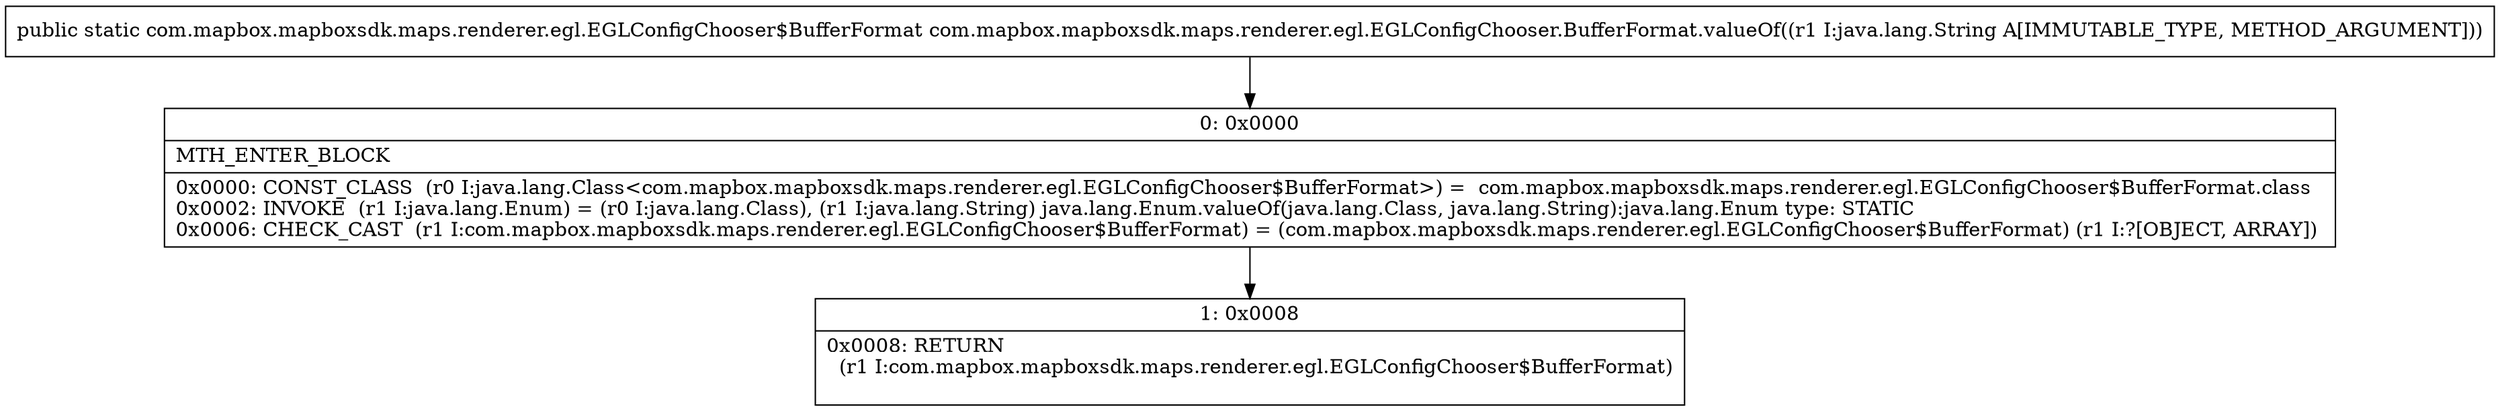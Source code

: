 digraph "CFG forcom.mapbox.mapboxsdk.maps.renderer.egl.EGLConfigChooser.BufferFormat.valueOf(Ljava\/lang\/String;)Lcom\/mapbox\/mapboxsdk\/maps\/renderer\/egl\/EGLConfigChooser$BufferFormat;" {
Node_0 [shape=record,label="{0\:\ 0x0000|MTH_ENTER_BLOCK\l|0x0000: CONST_CLASS  (r0 I:java.lang.Class\<com.mapbox.mapboxsdk.maps.renderer.egl.EGLConfigChooser$BufferFormat\>) =  com.mapbox.mapboxsdk.maps.renderer.egl.EGLConfigChooser$BufferFormat.class \l0x0002: INVOKE  (r1 I:java.lang.Enum) = (r0 I:java.lang.Class), (r1 I:java.lang.String) java.lang.Enum.valueOf(java.lang.Class, java.lang.String):java.lang.Enum type: STATIC \l0x0006: CHECK_CAST  (r1 I:com.mapbox.mapboxsdk.maps.renderer.egl.EGLConfigChooser$BufferFormat) = (com.mapbox.mapboxsdk.maps.renderer.egl.EGLConfigChooser$BufferFormat) (r1 I:?[OBJECT, ARRAY]) \l}"];
Node_1 [shape=record,label="{1\:\ 0x0008|0x0008: RETURN  \l  (r1 I:com.mapbox.mapboxsdk.maps.renderer.egl.EGLConfigChooser$BufferFormat)\l \l}"];
MethodNode[shape=record,label="{public static com.mapbox.mapboxsdk.maps.renderer.egl.EGLConfigChooser$BufferFormat com.mapbox.mapboxsdk.maps.renderer.egl.EGLConfigChooser.BufferFormat.valueOf((r1 I:java.lang.String A[IMMUTABLE_TYPE, METHOD_ARGUMENT])) }"];
MethodNode -> Node_0;
Node_0 -> Node_1;
}


